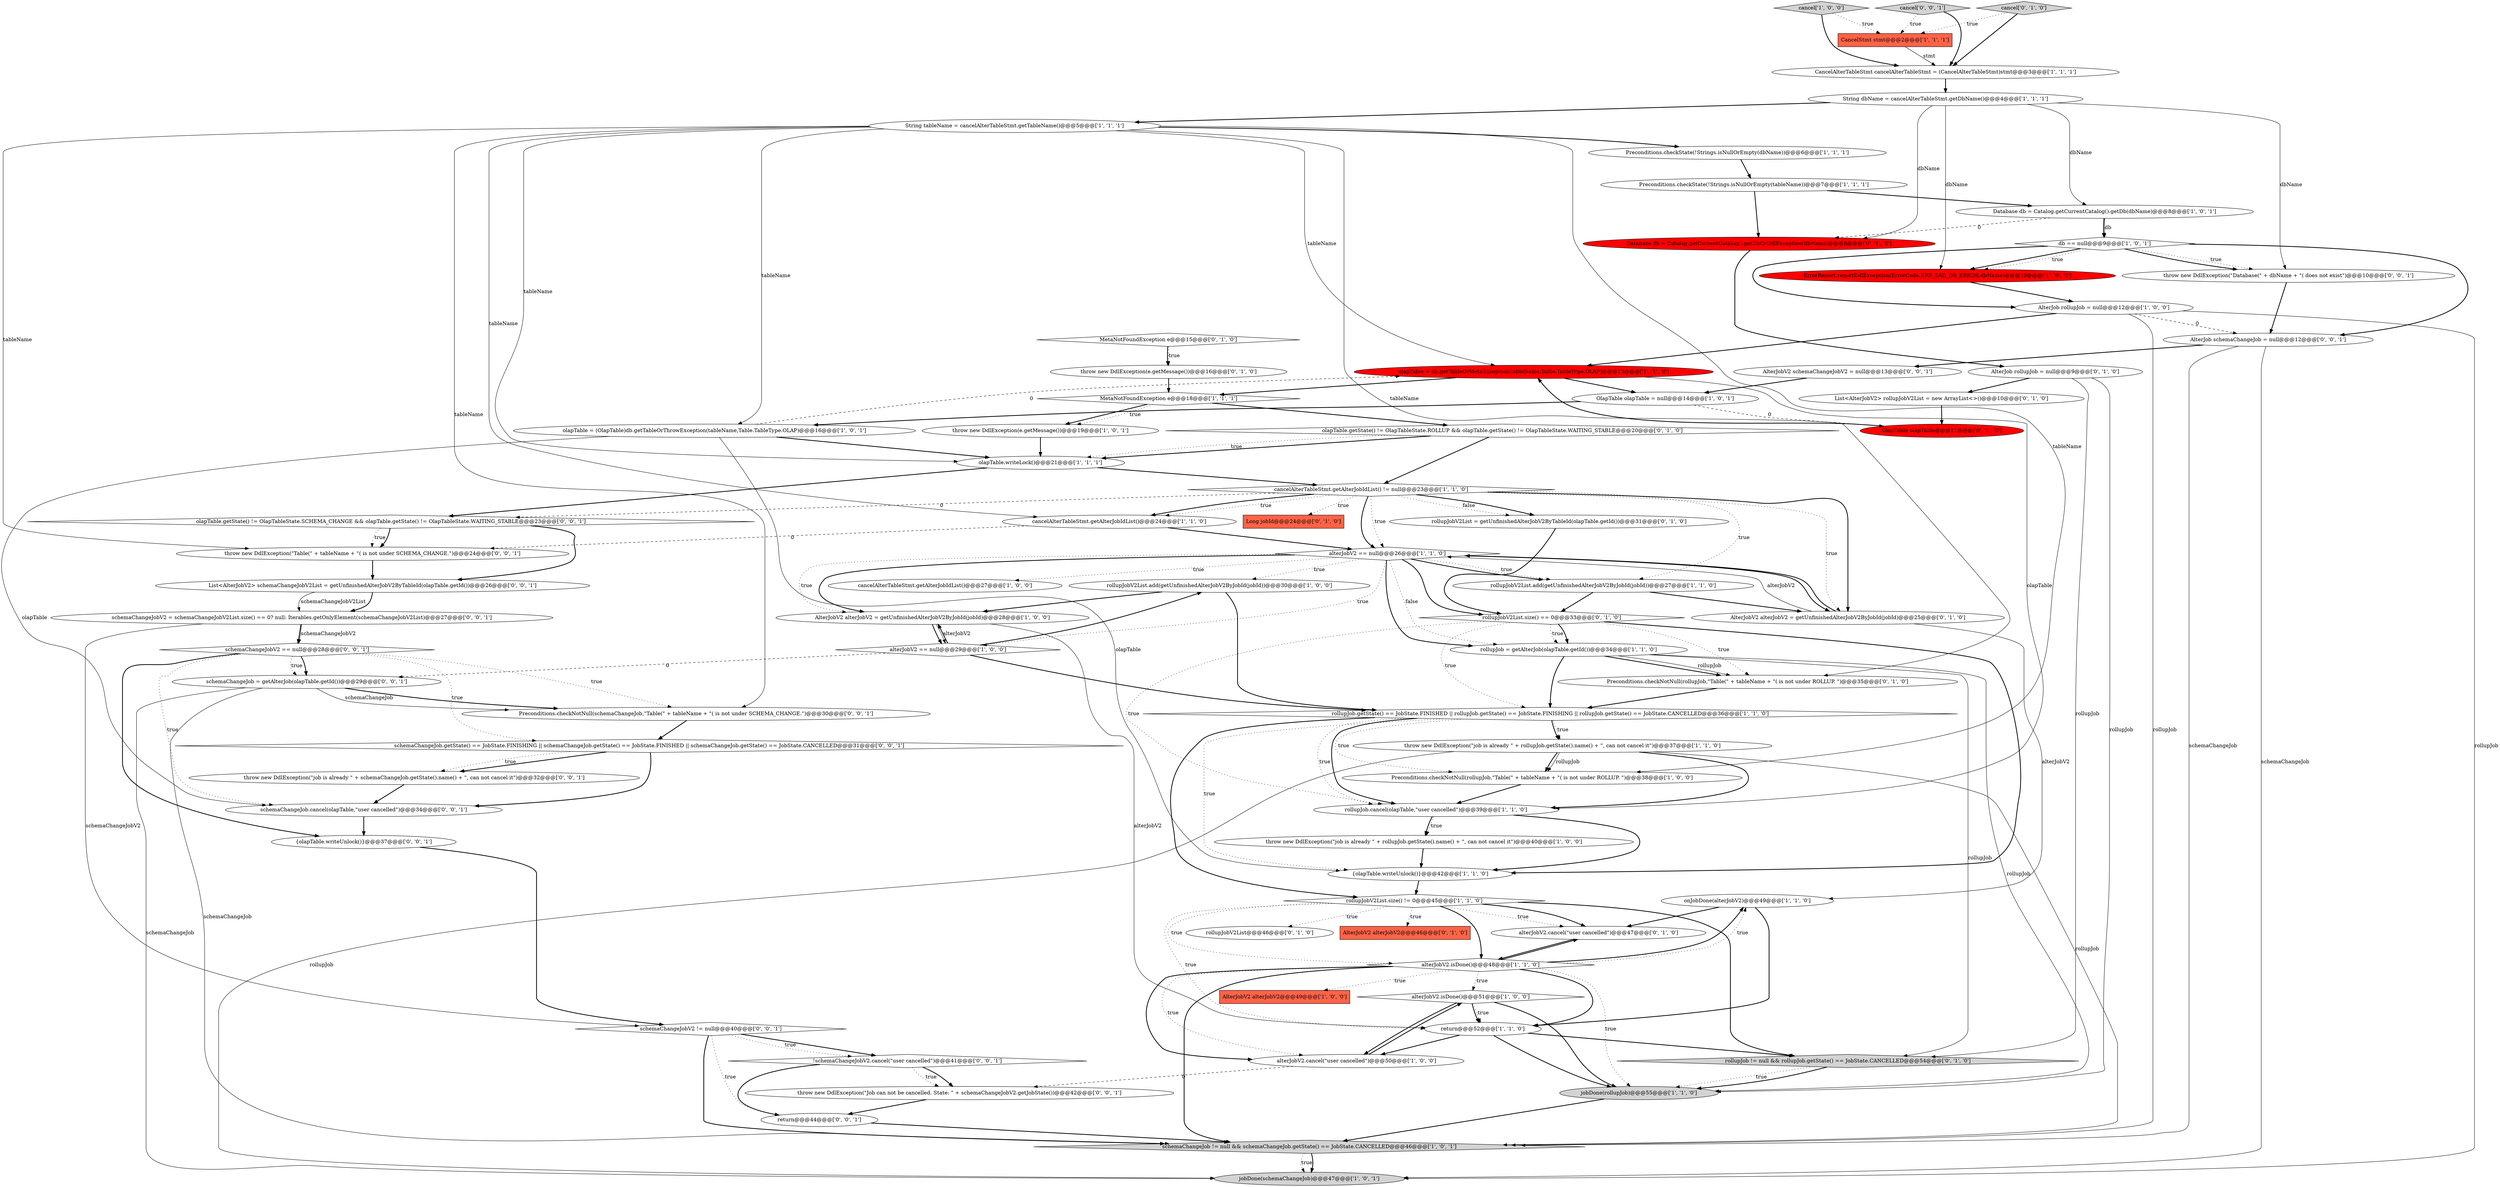 digraph {
4 [style = filled, label = "cancelAlterTableStmt.getAlterJobIdList()@@@27@@@['1', '0', '0']", fillcolor = white, shape = ellipse image = "AAA0AAABBB1BBB"];
40 [style = filled, label = "db == null@@@9@@@['1', '0', '1']", fillcolor = white, shape = diamond image = "AAA0AAABBB1BBB"];
27 [style = filled, label = "String dbName = cancelAlterTableStmt.getDbName()@@@4@@@['1', '1', '1']", fillcolor = white, shape = ellipse image = "AAA0AAABBB1BBB"];
47 [style = filled, label = "rollupJobV2List = getUnfinishedAlterJobV2ByTableId(olapTable.getId())@@@31@@@['0', '1', '0']", fillcolor = white, shape = ellipse image = "AAA0AAABBB2BBB"];
52 [style = filled, label = "AlterJob rollupJob = null@@@9@@@['0', '1', '0']", fillcolor = white, shape = ellipse image = "AAA0AAABBB2BBB"];
13 [style = filled, label = "rollupJobV2List.add(getUnfinishedAlterJobV2ByJobId(jobId))@@@27@@@['1', '1', '0']", fillcolor = white, shape = ellipse image = "AAA0AAABBB1BBB"];
37 [style = filled, label = "throw new DdlException(e.getMessage())@@@19@@@['1', '0', '1']", fillcolor = white, shape = ellipse image = "AAA0AAABBB1BBB"];
60 [style = filled, label = "Preconditions.checkNotNull(schemaChangeJob,\"Table(\" + tableName + \"( is not under SCHEMA_CHANGE.\")@@@30@@@['0', '0', '1']", fillcolor = white, shape = ellipse image = "AAA0AAABBB3BBB"];
25 [style = filled, label = "ErrorReport.reportDdlException(ErrorCode.ERR_BAD_DB_ERROR,dbName)@@@10@@@['1', '0', '0']", fillcolor = red, shape = ellipse image = "AAA1AAABBB1BBB"];
35 [style = filled, label = "alterJobV2.isDone()@@@48@@@['1', '1', '0']", fillcolor = white, shape = diamond image = "AAA0AAABBB1BBB"];
23 [style = filled, label = "cancelAlterTableStmt.getAlterJobIdList() != null@@@23@@@['1', '1', '0']", fillcolor = white, shape = diamond image = "AAA0AAABBB1BBB"];
56 [style = filled, label = "OlapTable olapTable@@@11@@@['0', '1', '0']", fillcolor = red, shape = ellipse image = "AAA1AAABBB2BBB"];
29 [style = filled, label = "CancelAlterTableStmt cancelAlterTableStmt = (CancelAlterTableStmt)stmt@@@3@@@['1', '1', '1']", fillcolor = white, shape = ellipse image = "AAA0AAABBB1BBB"];
43 [style = filled, label = "Preconditions.checkNotNull(rollupJob,\"Table(\" + tableName + \"( is not under ROLLUP. \")@@@35@@@['0', '1', '0']", fillcolor = white, shape = ellipse image = "AAA0AAABBB2BBB"];
71 [style = filled, label = "olapTable.getState() != OlapTableState.SCHEMA_CHANGE && olapTable.getState() != OlapTableState.WAITING_STABLE@@@23@@@['0', '0', '1']", fillcolor = white, shape = diamond image = "AAA0AAABBB3BBB"];
24 [style = filled, label = "onJobDone(alterJobV2)@@@49@@@['1', '1', '0']", fillcolor = white, shape = ellipse image = "AAA0AAABBB1BBB"];
45 [style = filled, label = "Database db = Catalog.getCurrentCatalog().getDbOrDdlException(dbName)@@@8@@@['0', '1', '0']", fillcolor = red, shape = ellipse image = "AAA1AAABBB2BBB"];
20 [style = filled, label = "{olapTable.writeUnlock()}@@@42@@@['1', '1', '0']", fillcolor = white, shape = ellipse image = "AAA0AAABBB1BBB"];
42 [style = filled, label = "alterJobV2.cancel(\"user cancelled\")@@@47@@@['0', '1', '0']", fillcolor = white, shape = ellipse image = "AAA0AAABBB2BBB"];
70 [style = filled, label = "throw new DdlException(\"Job can not be cancelled. State: \" + schemaChangeJobV2.getJobState())@@@42@@@['0', '0', '1']", fillcolor = white, shape = ellipse image = "AAA0AAABBB3BBB"];
21 [style = filled, label = "return@@@52@@@['1', '1', '0']", fillcolor = white, shape = ellipse image = "AAA0AAABBB1BBB"];
77 [style = filled, label = "return@@@44@@@['0', '0', '1']", fillcolor = white, shape = ellipse image = "AAA0AAABBB3BBB"];
68 [style = filled, label = "List<AlterJobV2> schemaChangeJobV2List = getUnfinishedAlterJobV2ByTableId(olapTable.getId())@@@26@@@['0', '0', '1']", fillcolor = white, shape = ellipse image = "AAA0AAABBB3BBB"];
28 [style = filled, label = "alterJobV2.cancel(\"user cancelled\")@@@50@@@['1', '0', '0']", fillcolor = white, shape = ellipse image = "AAA0AAABBB1BBB"];
33 [style = filled, label = "rollupJobV2List.add(getUnfinishedAlterJobV2ByJobId(jobId))@@@30@@@['1', '0', '0']", fillcolor = white, shape = ellipse image = "AAA0AAABBB1BBB"];
34 [style = filled, label = "olapTable = db.getTableOrMetaException(tableName,Table.TableType.OLAP)@@@13@@@['1', '1', '0']", fillcolor = red, shape = ellipse image = "AAA1AAABBB1BBB"];
62 [style = filled, label = "schemaChangeJob.getState() == JobState.FINISHING || schemaChangeJob.getState() == JobState.FINISHED || schemaChangeJob.getState() == JobState.CANCELLED@@@31@@@['0', '0', '1']", fillcolor = white, shape = diamond image = "AAA0AAABBB3BBB"];
15 [style = filled, label = "alterJobV2 == null@@@29@@@['1', '0', '0']", fillcolor = white, shape = diamond image = "AAA0AAABBB1BBB"];
16 [style = filled, label = "rollupJob.cancel(olapTable,\"user cancelled\")@@@39@@@['1', '1', '0']", fillcolor = white, shape = ellipse image = "AAA0AAABBB1BBB"];
53 [style = filled, label = "rollupJobV2List@@@46@@@['0', '1', '0']", fillcolor = white, shape = ellipse image = "AAA0AAABBB2BBB"];
73 [style = filled, label = "schemaChangeJobV2 = schemaChangeJobV2List.size() == 0? null: Iterables.getOnlyElement(schemaChangeJobV2List)@@@27@@@['0', '0', '1']", fillcolor = white, shape = ellipse image = "AAA0AAABBB3BBB"];
41 [style = filled, label = "cancel['1', '0', '0']", fillcolor = lightgray, shape = diamond image = "AAA0AAABBB1BBB"];
65 [style = filled, label = "{olapTable.writeUnlock()}@@@37@@@['0', '0', '1']", fillcolor = white, shape = ellipse image = "AAA0AAABBB3BBB"];
69 [style = filled, label = "!schemaChangeJobV2.cancel(\"user cancelled\")@@@41@@@['0', '0', '1']", fillcolor = white, shape = diamond image = "AAA0AAABBB3BBB"];
72 [style = filled, label = "schemaChangeJobV2 != null@@@40@@@['0', '0', '1']", fillcolor = white, shape = diamond image = "AAA0AAABBB3BBB"];
67 [style = filled, label = "throw new DdlException(\"job is already \" + schemaChangeJob.getState().name() + \", can not cancel it\")@@@32@@@['0', '0', '1']", fillcolor = white, shape = ellipse image = "AAA0AAABBB3BBB"];
66 [style = filled, label = "AlterJobV2 schemaChangeJobV2 = null@@@13@@@['0', '0', '1']", fillcolor = white, shape = ellipse image = "AAA0AAABBB3BBB"];
5 [style = filled, label = "AlterJobV2 alterJobV2 = getUnfinishedAlterJobV2ByJobId(jobId)@@@28@@@['1', '0', '0']", fillcolor = white, shape = ellipse image = "AAA0AAABBB1BBB"];
61 [style = filled, label = "throw new DdlException(\"Table(\" + tableName + \"( is not under SCHEMA_CHANGE.\")@@@24@@@['0', '0', '1']", fillcolor = white, shape = ellipse image = "AAA0AAABBB3BBB"];
64 [style = filled, label = "schemaChangeJob.cancel(olapTable,\"user cancelled\")@@@34@@@['0', '0', '1']", fillcolor = white, shape = ellipse image = "AAA0AAABBB3BBB"];
46 [style = filled, label = "AlterJobV2 alterJobV2 = getUnfinishedAlterJobV2ByJobId(jobId)@@@25@@@['0', '1', '0']", fillcolor = white, shape = ellipse image = "AAA0AAABBB2BBB"];
17 [style = filled, label = "OlapTable olapTable = null@@@14@@@['1', '0', '1']", fillcolor = white, shape = ellipse image = "AAA0AAABBB1BBB"];
59 [style = filled, label = "throw new DdlException(\"Database(\" + dbName + \"( does not exist\")@@@10@@@['0', '0', '1']", fillcolor = white, shape = ellipse image = "AAA0AAABBB3BBB"];
2 [style = filled, label = "AlterJob rollupJob = null@@@12@@@['1', '0', '0']", fillcolor = white, shape = ellipse image = "AAA0AAABBB1BBB"];
44 [style = filled, label = "Long jobId@@@24@@@['0', '1', '0']", fillcolor = tomato, shape = box image = "AAA0AAABBB2BBB"];
48 [style = filled, label = "AlterJobV2 alterJobV2@@@46@@@['0', '1', '0']", fillcolor = tomato, shape = box image = "AAA0AAABBB2BBB"];
11 [style = filled, label = "rollupJobV2List.size() != 0@@@45@@@['1', '1', '0']", fillcolor = white, shape = diamond image = "AAA0AAABBB1BBB"];
36 [style = filled, label = "Database db = Catalog.getCurrentCatalog().getDb(dbName)@@@8@@@['1', '0', '1']", fillcolor = white, shape = ellipse image = "AAA0AAABBB1BBB"];
49 [style = filled, label = "rollupJobV2List.size() == 0@@@33@@@['0', '1', '0']", fillcolor = white, shape = diamond image = "AAA0AAABBB2BBB"];
12 [style = filled, label = "AlterJobV2 alterJobV2@@@49@@@['1', '0', '0']", fillcolor = tomato, shape = box image = "AAA0AAABBB1BBB"];
39 [style = filled, label = "olapTable.writeLock()@@@21@@@['1', '1', '1']", fillcolor = white, shape = ellipse image = "AAA0AAABBB1BBB"];
75 [style = filled, label = "schemaChangeJob = getAlterJob(olapTable.getId())@@@29@@@['0', '0', '1']", fillcolor = white, shape = ellipse image = "AAA0AAABBB3BBB"];
38 [style = filled, label = "MetaNotFoundException e@@@18@@@['1', '1', '1']", fillcolor = white, shape = diamond image = "AAA0AAABBB1BBB"];
63 [style = filled, label = "schemaChangeJobV2 == null@@@28@@@['0', '0', '1']", fillcolor = white, shape = diamond image = "AAA0AAABBB3BBB"];
32 [style = filled, label = "schemaChangeJob != null && schemaChangeJob.getState() == JobState.CANCELLED@@@46@@@['1', '0', '1']", fillcolor = lightgray, shape = diamond image = "AAA0AAABBB1BBB"];
74 [style = filled, label = "AlterJob schemaChangeJob = null@@@12@@@['0', '0', '1']", fillcolor = white, shape = ellipse image = "AAA0AAABBB3BBB"];
22 [style = filled, label = "Preconditions.checkState(!Strings.isNullOrEmpty(tableName))@@@7@@@['1', '1', '1']", fillcolor = white, shape = ellipse image = "AAA0AAABBB1BBB"];
6 [style = filled, label = "String tableName = cancelAlterTableStmt.getTableName()@@@5@@@['1', '1', '1']", fillcolor = white, shape = ellipse image = "AAA0AAABBB1BBB"];
58 [style = filled, label = "olapTable.getState() != OlapTableState.ROLLUP && olapTable.getState() != OlapTableState.WAITING_STABLE@@@20@@@['0', '1', '0']", fillcolor = white, shape = diamond image = "AAA0AAABBB2BBB"];
7 [style = filled, label = "rollupJob = getAlterJob(olapTable.getId())@@@34@@@['1', '1', '0']", fillcolor = white, shape = ellipse image = "AAA0AAABBB1BBB"];
54 [style = filled, label = "cancel['0', '1', '0']", fillcolor = lightgray, shape = diamond image = "AAA0AAABBB2BBB"];
0 [style = filled, label = "rollupJob.getState() == JobState.FINISHED || rollupJob.getState() == JobState.FINISHING || rollupJob.getState() == JobState.CANCELLED@@@36@@@['1', '1', '0']", fillcolor = white, shape = diamond image = "AAA0AAABBB1BBB"];
57 [style = filled, label = "throw new DdlException(e.getMessage())@@@16@@@['0', '1', '0']", fillcolor = white, shape = ellipse image = "AAA0AAABBB2BBB"];
3 [style = filled, label = "jobDone(schemaChangeJob)@@@47@@@['1', '0', '1']", fillcolor = lightgray, shape = ellipse image = "AAA0AAABBB1BBB"];
14 [style = filled, label = "alterJobV2 == null@@@26@@@['1', '1', '0']", fillcolor = white, shape = diamond image = "AAA0AAABBB1BBB"];
1 [style = filled, label = "Preconditions.checkState(!Strings.isNullOrEmpty(dbName))@@@6@@@['1', '1', '1']", fillcolor = white, shape = ellipse image = "AAA0AAABBB1BBB"];
76 [style = filled, label = "cancel['0', '0', '1']", fillcolor = lightgray, shape = diamond image = "AAA0AAABBB3BBB"];
19 [style = filled, label = "CancelStmt stmt@@@2@@@['1', '1', '1']", fillcolor = tomato, shape = box image = "AAA0AAABBB1BBB"];
26 [style = filled, label = "throw new DdlException(\"job is already \" + rollupJob.getState().name() + \", can not cancel it\")@@@40@@@['1', '0', '0']", fillcolor = white, shape = ellipse image = "AAA0AAABBB1BBB"];
9 [style = filled, label = "Preconditions.checkNotNull(rollupJob,\"Table(\" + tableName + \"( is not under ROLLUP. \")@@@38@@@['1', '0', '0']", fillcolor = white, shape = ellipse image = "AAA0AAABBB1BBB"];
50 [style = filled, label = "List<AlterJobV2> rollupJobV2List = new ArrayList<>()@@@10@@@['0', '1', '0']", fillcolor = white, shape = ellipse image = "AAA0AAABBB2BBB"];
31 [style = filled, label = "throw new DdlException(\"job is already \" + rollupJob.getState().name() + \", can not cancel it\")@@@37@@@['1', '1', '0']", fillcolor = white, shape = ellipse image = "AAA0AAABBB1BBB"];
18 [style = filled, label = "cancelAlterTableStmt.getAlterJobIdList()@@@24@@@['1', '1', '0']", fillcolor = white, shape = ellipse image = "AAA0AAABBB1BBB"];
10 [style = filled, label = "alterJobV2.isDone()@@@51@@@['1', '0', '0']", fillcolor = white, shape = diamond image = "AAA0AAABBB1BBB"];
51 [style = filled, label = "MetaNotFoundException e@@@15@@@['0', '1', '0']", fillcolor = white, shape = diamond image = "AAA0AAABBB2BBB"];
30 [style = filled, label = "jobDone(rollupJob)@@@55@@@['1', '1', '0']", fillcolor = lightgray, shape = ellipse image = "AAA0AAABBB1BBB"];
8 [style = filled, label = "olapTable = (OlapTable)db.getTableOrThrowException(tableName,Table.TableType.OLAP)@@@16@@@['1', '0', '1']", fillcolor = white, shape = ellipse image = "AAA0AAABBB1BBB"];
55 [style = filled, label = "rollupJob != null && rollupJob.getState() == JobState.CANCELLED@@@54@@@['0', '1', '0']", fillcolor = lightgray, shape = diamond image = "AAA0AAABBB2BBB"];
5->15 [style = solid, label="alterJobV2"];
71->61 [style = dotted, label="true"];
40->2 [style = bold, label=""];
7->30 [style = solid, label="rollupJob"];
27->25 [style = solid, label="dbName"];
8->20 [style = solid, label="olapTable"];
56->34 [style = bold, label=""];
18->61 [style = dashed, label="0"];
31->9 [style = bold, label=""];
35->10 [style = dotted, label="true"];
40->25 [style = bold, label=""];
5->15 [style = bold, label=""];
50->56 [style = bold, label=""];
52->30 [style = solid, label="rollupJob"];
13->49 [style = bold, label=""];
21->30 [style = bold, label=""];
17->56 [style = dashed, label="0"];
35->12 [style = dotted, label="true"];
52->55 [style = solid, label="rollupJob"];
23->46 [style = dotted, label="true"];
9->16 [style = bold, label=""];
68->73 [style = bold, label=""];
21->28 [style = bold, label=""];
62->67 [style = bold, label=""];
14->7 [style = bold, label=""];
0->31 [style = dotted, label="true"];
49->7 [style = dotted, label="true"];
47->49 [style = bold, label=""];
33->0 [style = bold, label=""];
73->72 [style = solid, label="schemaChangeJobV2"];
54->29 [style = bold, label=""];
23->44 [style = dotted, label="true"];
74->32 [style = solid, label="schemaChangeJob"];
61->68 [style = bold, label=""];
23->18 [style = dotted, label="true"];
24->21 [style = bold, label=""];
6->9 [style = solid, label="tableName"];
15->0 [style = bold, label=""];
34->17 [style = bold, label=""];
39->23 [style = bold, label=""];
14->46 [style = bold, label=""];
32->3 [style = dotted, label="true"];
2->74 [style = dashed, label="0"];
63->75 [style = bold, label=""];
6->18 [style = solid, label="tableName"];
57->38 [style = bold, label=""];
7->43 [style = bold, label=""];
13->46 [style = bold, label=""];
43->0 [style = bold, label=""];
46->24 [style = solid, label="alterJobV2"];
8->39 [style = bold, label=""];
32->3 [style = bold, label=""];
75->60 [style = bold, label=""];
68->73 [style = solid, label="schemaChangeJobV2List"];
63->64 [style = dotted, label="true"];
67->64 [style = bold, label=""];
54->19 [style = dotted, label="true"];
75->60 [style = solid, label="schemaChangeJob"];
2->34 [style = bold, label=""];
60->62 [style = bold, label=""];
36->40 [style = solid, label="db"];
16->26 [style = bold, label=""];
40->74 [style = bold, label=""];
8->34 [style = dashed, label="0"];
7->0 [style = bold, label=""];
8->64 [style = solid, label="olapTable"];
11->35 [style = dotted, label="true"];
10->21 [style = bold, label=""];
69->77 [style = bold, label=""];
75->3 [style = solid, label="schemaChangeJob"];
25->2 [style = bold, label=""];
35->21 [style = bold, label=""];
35->30 [style = dotted, label="true"];
27->45 [style = solid, label="dbName"];
23->14 [style = bold, label=""];
75->32 [style = solid, label="schemaChangeJob"];
35->28 [style = bold, label=""];
58->39 [style = bold, label=""];
71->61 [style = bold, label=""];
29->27 [style = bold, label=""];
23->14 [style = dotted, label="true"];
72->77 [style = dotted, label="true"];
71->68 [style = bold, label=""];
6->43 [style = solid, label="tableName"];
6->61 [style = solid, label="tableName"];
38->37 [style = bold, label=""];
65->72 [style = bold, label=""];
27->59 [style = solid, label="dbName"];
19->29 [style = solid, label="stmt"];
62->67 [style = dotted, label="true"];
46->14 [style = bold, label=""];
77->32 [style = bold, label=""];
34->38 [style = bold, label=""];
14->4 [style = dotted, label="true"];
16->20 [style = bold, label=""];
45->52 [style = bold, label=""];
26->20 [style = bold, label=""];
0->31 [style = bold, label=""];
15->33 [style = bold, label=""];
36->45 [style = dashed, label="0"];
38->37 [style = dotted, label="true"];
15->75 [style = dashed, label="0"];
17->8 [style = bold, label=""];
0->16 [style = bold, label=""];
73->63 [style = bold, label=""];
36->40 [style = bold, label=""];
63->65 [style = bold, label=""];
72->69 [style = bold, label=""];
22->45 [style = bold, label=""];
76->19 [style = dotted, label="true"];
72->32 [style = bold, label=""];
35->42 [style = bold, label=""];
2->32 [style = solid, label="rollupJob"];
6->8 [style = solid, label="tableName"];
0->11 [style = bold, label=""];
35->32 [style = bold, label=""];
30->32 [style = bold, label=""];
31->32 [style = solid, label="rollupJob"];
58->39 [style = dotted, label="true"];
7->55 [style = solid, label="rollupJob"];
33->5 [style = bold, label=""];
74->3 [style = solid, label="schemaChangeJob"];
6->39 [style = solid, label="tableName"];
40->59 [style = bold, label=""];
69->70 [style = dotted, label="true"];
31->3 [style = solid, label="rollupJob"];
55->30 [style = dotted, label="true"];
76->29 [style = bold, label=""];
6->60 [style = solid, label="tableName"];
35->24 [style = bold, label=""];
63->60 [style = dotted, label="true"];
21->55 [style = bold, label=""];
74->66 [style = bold, label=""];
6->1 [style = bold, label=""];
14->5 [style = dotted, label="true"];
55->30 [style = bold, label=""];
27->36 [style = solid, label="dbName"];
23->47 [style = dotted, label="false"];
63->62 [style = dotted, label="true"];
58->23 [style = bold, label=""];
72->69 [style = dotted, label="true"];
64->65 [style = bold, label=""];
23->13 [style = dotted, label="true"];
23->47 [style = bold, label=""];
49->7 [style = bold, label=""];
52->50 [style = bold, label=""];
11->55 [style = bold, label=""];
0->16 [style = dotted, label="true"];
51->57 [style = bold, label=""];
14->13 [style = bold, label=""];
40->25 [style = dotted, label="true"];
23->71 [style = dashed, label="0"];
31->9 [style = solid, label="rollupJob"];
0->9 [style = dotted, label="true"];
10->30 [style = bold, label=""];
23->18 [style = bold, label=""];
37->39 [style = bold, label=""];
49->20 [style = bold, label=""];
41->19 [style = dotted, label="true"];
49->43 [style = dotted, label="true"];
20->11 [style = bold, label=""];
14->5 [style = bold, label=""];
24->42 [style = bold, label=""];
49->16 [style = dotted, label="true"];
11->53 [style = dotted, label="true"];
10->28 [style = bold, label=""];
14->33 [style = dotted, label="true"];
28->10 [style = bold, label=""];
14->49 [style = bold, label=""];
35->24 [style = dotted, label="true"];
31->16 [style = bold, label=""];
39->71 [style = bold, label=""];
38->58 [style = bold, label=""];
63->75 [style = dotted, label="true"];
41->29 [style = bold, label=""];
6->34 [style = solid, label="tableName"];
14->7 [style = dotted, label="false"];
0->20 [style = dotted, label="true"];
23->46 [style = bold, label=""];
70->77 [style = bold, label=""];
46->14 [style = solid, label="alterJobV2"];
11->48 [style = dotted, label="true"];
5->21 [style = solid, label="alterJobV2"];
62->64 [style = bold, label=""];
11->42 [style = bold, label=""];
59->74 [style = bold, label=""];
7->43 [style = solid, label="rollupJob"];
73->63 [style = solid, label="schemaChangeJobV2"];
28->70 [style = dashed, label="0"];
27->6 [style = bold, label=""];
11->35 [style = bold, label=""];
14->13 [style = dotted, label="true"];
15->5 [style = bold, label=""];
11->42 [style = dotted, label="true"];
42->35 [style = bold, label=""];
1->22 [style = bold, label=""];
16->26 [style = dotted, label="true"];
14->15 [style = dotted, label="true"];
66->17 [style = bold, label=""];
2->3 [style = solid, label="rollupJob"];
40->59 [style = dotted, label="true"];
22->36 [style = bold, label=""];
35->28 [style = dotted, label="true"];
69->70 [style = bold, label=""];
11->21 [style = dotted, label="true"];
34->16 [style = solid, label="olapTable"];
49->0 [style = dotted, label="true"];
51->57 [style = dotted, label="true"];
10->21 [style = dotted, label="true"];
18->14 [style = bold, label=""];
}
